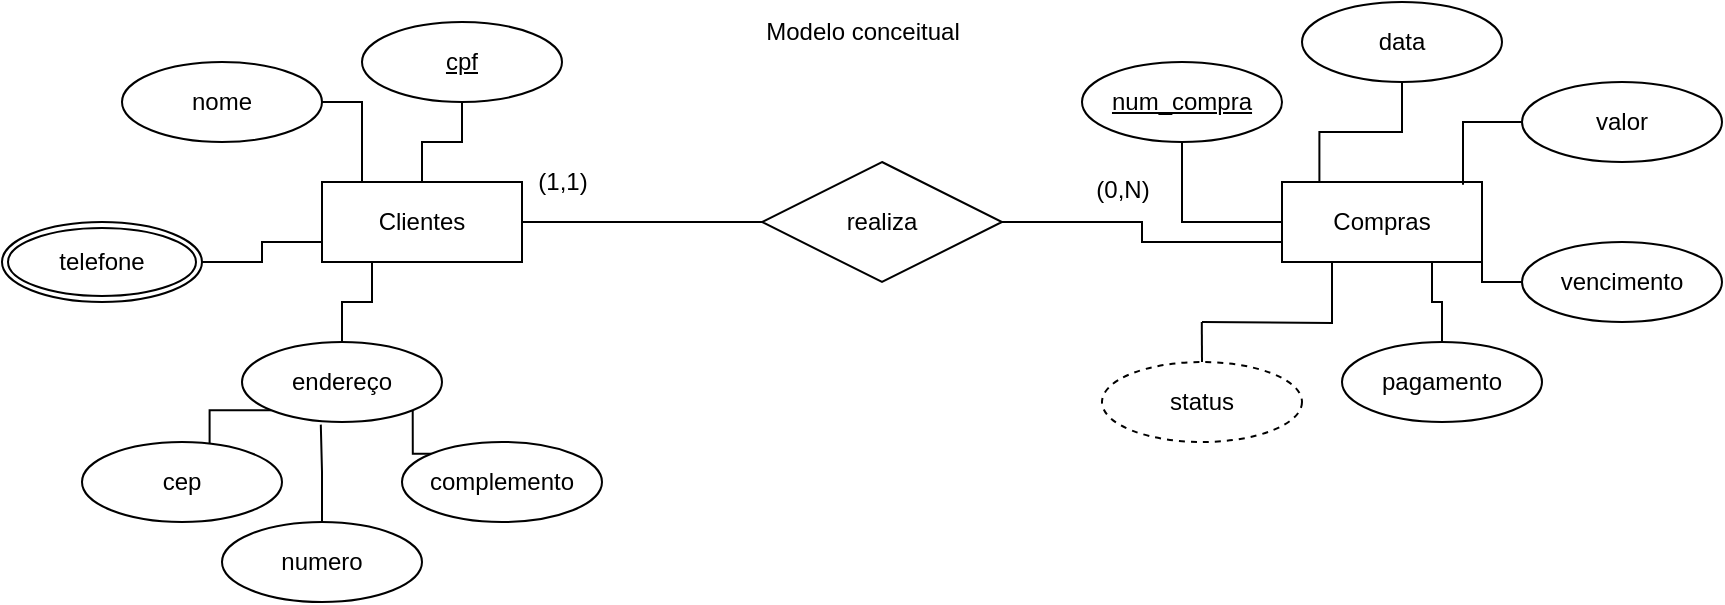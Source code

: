 <mxfile version="20.8.18" type="device"><diagram name="Página-1" id="zJriMBoPyrniZUA35Viv"><mxGraphModel dx="1721" dy="522" grid="1" gridSize="10" guides="1" tooltips="1" connect="1" arrows="1" fold="1" page="1" pageScale="1" pageWidth="827" pageHeight="1169" math="0" shadow="0"><root><mxCell id="0"/><mxCell id="1" parent="0"/><mxCell id="dsiAAroXq0vpQSJKjjAq-31" style="edgeStyle=orthogonalEdgeStyle;rounded=0;orthogonalLoop=1;jettySize=auto;html=1;exitX=1;exitY=0.5;exitDx=0;exitDy=0;endArrow=none;endFill=0;" edge="1" parent="1" source="dsiAAroXq0vpQSJKjjAq-2" target="dsiAAroXq0vpQSJKjjAq-4"><mxGeometry relative="1" as="geometry"/></mxCell><mxCell id="dsiAAroXq0vpQSJKjjAq-2" value="Clientes" style="whiteSpace=wrap;html=1;align=center;" vertex="1" parent="1"><mxGeometry x="80" y="90" width="100" height="40" as="geometry"/></mxCell><mxCell id="dsiAAroXq0vpQSJKjjAq-3" value="Compras" style="whiteSpace=wrap;html=1;align=center;" vertex="1" parent="1"><mxGeometry x="560" y="90" width="100" height="40" as="geometry"/></mxCell><mxCell id="dsiAAroXq0vpQSJKjjAq-32" style="edgeStyle=orthogonalEdgeStyle;rounded=0;orthogonalLoop=1;jettySize=auto;html=1;exitX=1;exitY=0.5;exitDx=0;exitDy=0;entryX=0;entryY=0.75;entryDx=0;entryDy=0;endArrow=none;endFill=0;" edge="1" parent="1" source="dsiAAroXq0vpQSJKjjAq-4" target="dsiAAroXq0vpQSJKjjAq-3"><mxGeometry relative="1" as="geometry"/></mxCell><mxCell id="dsiAAroXq0vpQSJKjjAq-4" value="realiza" style="shape=rhombus;perimeter=rhombusPerimeter;whiteSpace=wrap;html=1;align=center;" vertex="1" parent="1"><mxGeometry x="300" y="80" width="120" height="60" as="geometry"/></mxCell><mxCell id="dsiAAroXq0vpQSJKjjAq-38" style="edgeStyle=orthogonalEdgeStyle;rounded=0;orthogonalLoop=1;jettySize=auto;html=1;exitX=0.5;exitY=0;exitDx=0;exitDy=0;entryX=0.394;entryY=1.033;entryDx=0;entryDy=0;entryPerimeter=0;endArrow=none;endFill=0;" edge="1" parent="1" source="dsiAAroXq0vpQSJKjjAq-5" target="dsiAAroXq0vpQSJKjjAq-35"><mxGeometry relative="1" as="geometry"/></mxCell><mxCell id="dsiAAroXq0vpQSJKjjAq-5" value="numero" style="ellipse;whiteSpace=wrap;html=1;align=center;" vertex="1" parent="1"><mxGeometry x="30" y="260" width="100" height="40" as="geometry"/></mxCell><mxCell id="dsiAAroXq0vpQSJKjjAq-39" style="edgeStyle=orthogonalEdgeStyle;rounded=0;orthogonalLoop=1;jettySize=auto;html=1;exitX=0;exitY=0;exitDx=0;exitDy=0;entryX=1;entryY=1;entryDx=0;entryDy=0;endArrow=none;endFill=0;" edge="1" parent="1" source="dsiAAroXq0vpQSJKjjAq-6" target="dsiAAroXq0vpQSJKjjAq-35"><mxGeometry relative="1" as="geometry"/></mxCell><mxCell id="dsiAAroXq0vpQSJKjjAq-6" value="complemento" style="ellipse;whiteSpace=wrap;html=1;align=center;" vertex="1" parent="1"><mxGeometry x="120" y="220" width="100" height="40" as="geometry"/></mxCell><mxCell id="dsiAAroXq0vpQSJKjjAq-7" value="cep" style="ellipse;whiteSpace=wrap;html=1;align=center;" vertex="1" parent="1"><mxGeometry x="-40" y="220" width="100" height="40" as="geometry"/></mxCell><mxCell id="dsiAAroXq0vpQSJKjjAq-11" style="edgeStyle=orthogonalEdgeStyle;rounded=0;orthogonalLoop=1;jettySize=auto;html=1;exitX=1;exitY=0.5;exitDx=0;exitDy=0;entryX=0.164;entryY=-0.022;entryDx=0;entryDy=0;entryPerimeter=0;endArrow=none;endFill=0;" edge="1" parent="1" source="dsiAAroXq0vpQSJKjjAq-8" target="dsiAAroXq0vpQSJKjjAq-2"><mxGeometry relative="1" as="geometry"/></mxCell><mxCell id="dsiAAroXq0vpQSJKjjAq-8" value="nome" style="ellipse;whiteSpace=wrap;html=1;align=center;" vertex="1" parent="1"><mxGeometry x="-20" y="30" width="100" height="40" as="geometry"/></mxCell><mxCell id="dsiAAroXq0vpQSJKjjAq-10" value="" style="edgeStyle=orthogonalEdgeStyle;rounded=0;orthogonalLoop=1;jettySize=auto;html=1;endArrow=none;endFill=0;" edge="1" parent="1" source="dsiAAroXq0vpQSJKjjAq-9" target="dsiAAroXq0vpQSJKjjAq-2"><mxGeometry relative="1" as="geometry"/></mxCell><mxCell id="dsiAAroXq0vpQSJKjjAq-9" value="cpf" style="ellipse;whiteSpace=wrap;html=1;align=center;fontStyle=4;" vertex="1" parent="1"><mxGeometry x="100" y="10" width="100" height="40" as="geometry"/></mxCell><mxCell id="dsiAAroXq0vpQSJKjjAq-26" style="edgeStyle=orthogonalEdgeStyle;rounded=0;orthogonalLoop=1;jettySize=auto;html=1;exitX=0.5;exitY=1;exitDx=0;exitDy=0;entryX=0.187;entryY=-0.004;entryDx=0;entryDy=0;entryPerimeter=0;endArrow=none;endFill=0;" edge="1" parent="1" source="dsiAAroXq0vpQSJKjjAq-18" target="dsiAAroXq0vpQSJKjjAq-3"><mxGeometry relative="1" as="geometry"/></mxCell><mxCell id="dsiAAroXq0vpQSJKjjAq-18" value="data" style="ellipse;whiteSpace=wrap;html=1;align=center;" vertex="1" parent="1"><mxGeometry x="570" width="100" height="40" as="geometry"/></mxCell><mxCell id="dsiAAroXq0vpQSJKjjAq-27" style="edgeStyle=orthogonalEdgeStyle;rounded=0;orthogonalLoop=1;jettySize=auto;html=1;exitX=0;exitY=0.5;exitDx=0;exitDy=0;entryX=0.905;entryY=0.033;entryDx=0;entryDy=0;entryPerimeter=0;endArrow=none;endFill=0;" edge="1" parent="1" source="dsiAAroXq0vpQSJKjjAq-19" target="dsiAAroXq0vpQSJKjjAq-3"><mxGeometry relative="1" as="geometry"/></mxCell><mxCell id="dsiAAroXq0vpQSJKjjAq-19" value="valor" style="ellipse;whiteSpace=wrap;html=1;align=center;" vertex="1" parent="1"><mxGeometry x="680" y="40" width="100" height="40" as="geometry"/></mxCell><mxCell id="dsiAAroXq0vpQSJKjjAq-28" style="edgeStyle=orthogonalEdgeStyle;rounded=0;orthogonalLoop=1;jettySize=auto;html=1;exitX=0;exitY=0.5;exitDx=0;exitDy=0;entryX=1;entryY=0.5;entryDx=0;entryDy=0;endArrow=none;endFill=0;" edge="1" parent="1" source="dsiAAroXq0vpQSJKjjAq-20" target="dsiAAroXq0vpQSJKjjAq-3"><mxGeometry relative="1" as="geometry"/></mxCell><mxCell id="dsiAAroXq0vpQSJKjjAq-20" value="vencimento" style="ellipse;whiteSpace=wrap;html=1;align=center;" vertex="1" parent="1"><mxGeometry x="680" y="120" width="100" height="40" as="geometry"/></mxCell><mxCell id="dsiAAroXq0vpQSJKjjAq-29" style="edgeStyle=orthogonalEdgeStyle;rounded=0;orthogonalLoop=1;jettySize=auto;html=1;exitX=0.5;exitY=0;exitDx=0;exitDy=0;entryX=0.75;entryY=1;entryDx=0;entryDy=0;endArrow=none;endFill=0;" edge="1" parent="1" source="dsiAAroXq0vpQSJKjjAq-21" target="dsiAAroXq0vpQSJKjjAq-3"><mxGeometry relative="1" as="geometry"/></mxCell><mxCell id="dsiAAroXq0vpQSJKjjAq-21" value="pagamento" style="ellipse;whiteSpace=wrap;html=1;align=center;" vertex="1" parent="1"><mxGeometry x="590" y="170" width="100" height="40" as="geometry"/></mxCell><mxCell id="dsiAAroXq0vpQSJKjjAq-30" style="edgeStyle=orthogonalEdgeStyle;rounded=0;orthogonalLoop=1;jettySize=auto;html=1;exitX=0.5;exitY=0;exitDx=0;exitDy=0;entryX=0.25;entryY=1;entryDx=0;entryDy=0;endArrow=none;endFill=0;" edge="1" parent="1" target="dsiAAroXq0vpQSJKjjAq-3"><mxGeometry relative="1" as="geometry"><mxPoint x="520" y="160.0" as="sourcePoint"/></mxGeometry></mxCell><mxCell id="dsiAAroXq0vpQSJKjjAq-25" style="edgeStyle=orthogonalEdgeStyle;rounded=0;orthogonalLoop=1;jettySize=auto;html=1;exitX=0.5;exitY=1;exitDx=0;exitDy=0;entryX=0;entryY=0.5;entryDx=0;entryDy=0;endArrow=none;endFill=0;" edge="1" parent="1" source="dsiAAroXq0vpQSJKjjAq-24" target="dsiAAroXq0vpQSJKjjAq-3"><mxGeometry relative="1" as="geometry"/></mxCell><mxCell id="dsiAAroXq0vpQSJKjjAq-24" value="num_compra" style="ellipse;whiteSpace=wrap;html=1;align=center;fontStyle=4;" vertex="1" parent="1"><mxGeometry x="460" y="30" width="100" height="40" as="geometry"/></mxCell><mxCell id="dsiAAroXq0vpQSJKjjAq-34" style="edgeStyle=orthogonalEdgeStyle;rounded=0;orthogonalLoop=1;jettySize=auto;html=1;exitX=0.5;exitY=0;exitDx=0;exitDy=0;endArrow=none;endFill=0;" edge="1" parent="1" source="dsiAAroXq0vpQSJKjjAq-33"><mxGeometry relative="1" as="geometry"><mxPoint x="519.889" y="160.0" as="targetPoint"/></mxGeometry></mxCell><mxCell id="dsiAAroXq0vpQSJKjjAq-33" value="status" style="ellipse;whiteSpace=wrap;html=1;align=center;dashed=1;" vertex="1" parent="1"><mxGeometry x="470" y="180" width="100" height="40" as="geometry"/></mxCell><mxCell id="dsiAAroXq0vpQSJKjjAq-36" style="edgeStyle=orthogonalEdgeStyle;rounded=0;orthogonalLoop=1;jettySize=auto;html=1;exitX=0.5;exitY=0;exitDx=0;exitDy=0;entryX=0.25;entryY=1;entryDx=0;entryDy=0;endArrow=none;endFill=0;" edge="1" parent="1" source="dsiAAroXq0vpQSJKjjAq-35" target="dsiAAroXq0vpQSJKjjAq-2"><mxGeometry relative="1" as="geometry"/></mxCell><mxCell id="dsiAAroXq0vpQSJKjjAq-37" style="edgeStyle=orthogonalEdgeStyle;rounded=0;orthogonalLoop=1;jettySize=auto;html=1;exitX=0;exitY=1;exitDx=0;exitDy=0;entryX=0.638;entryY=0.024;entryDx=0;entryDy=0;entryPerimeter=0;endArrow=none;endFill=0;" edge="1" parent="1" source="dsiAAroXq0vpQSJKjjAq-35" target="dsiAAroXq0vpQSJKjjAq-7"><mxGeometry relative="1" as="geometry"/></mxCell><mxCell id="dsiAAroXq0vpQSJKjjAq-35" value="endereço" style="ellipse;whiteSpace=wrap;html=1;align=center;" vertex="1" parent="1"><mxGeometry x="40" y="170" width="100" height="40" as="geometry"/></mxCell><mxCell id="dsiAAroXq0vpQSJKjjAq-42" style="edgeStyle=orthogonalEdgeStyle;rounded=0;orthogonalLoop=1;jettySize=auto;html=1;exitX=1;exitY=0.5;exitDx=0;exitDy=0;entryX=0;entryY=0.75;entryDx=0;entryDy=0;endArrow=none;endFill=0;" edge="1" parent="1" source="dsiAAroXq0vpQSJKjjAq-41" target="dsiAAroXq0vpQSJKjjAq-2"><mxGeometry relative="1" as="geometry"/></mxCell><mxCell id="dsiAAroXq0vpQSJKjjAq-41" value="telefone" style="ellipse;shape=doubleEllipse;margin=3;whiteSpace=wrap;html=1;align=center;" vertex="1" parent="1"><mxGeometry x="-80" y="110" width="100" height="40" as="geometry"/></mxCell><mxCell id="dsiAAroXq0vpQSJKjjAq-43" value="(1,1)" style="text;html=1;align=center;verticalAlign=middle;resizable=0;points=[];autosize=1;strokeColor=none;fillColor=none;" vertex="1" parent="1"><mxGeometry x="175" y="75" width="50" height="30" as="geometry"/></mxCell><mxCell id="dsiAAroXq0vpQSJKjjAq-44" value="(0,N)" style="text;html=1;align=center;verticalAlign=middle;resizable=0;points=[];autosize=1;strokeColor=none;fillColor=none;" vertex="1" parent="1"><mxGeometry x="455" y="79" width="50" height="30" as="geometry"/></mxCell><mxCell id="dsiAAroXq0vpQSJKjjAq-45" value="Modelo conceitual" style="text;html=1;align=center;verticalAlign=middle;resizable=0;points=[];autosize=1;strokeColor=none;fillColor=none;" vertex="1" parent="1"><mxGeometry x="290" width="120" height="30" as="geometry"/></mxCell></root></mxGraphModel></diagram></mxfile>